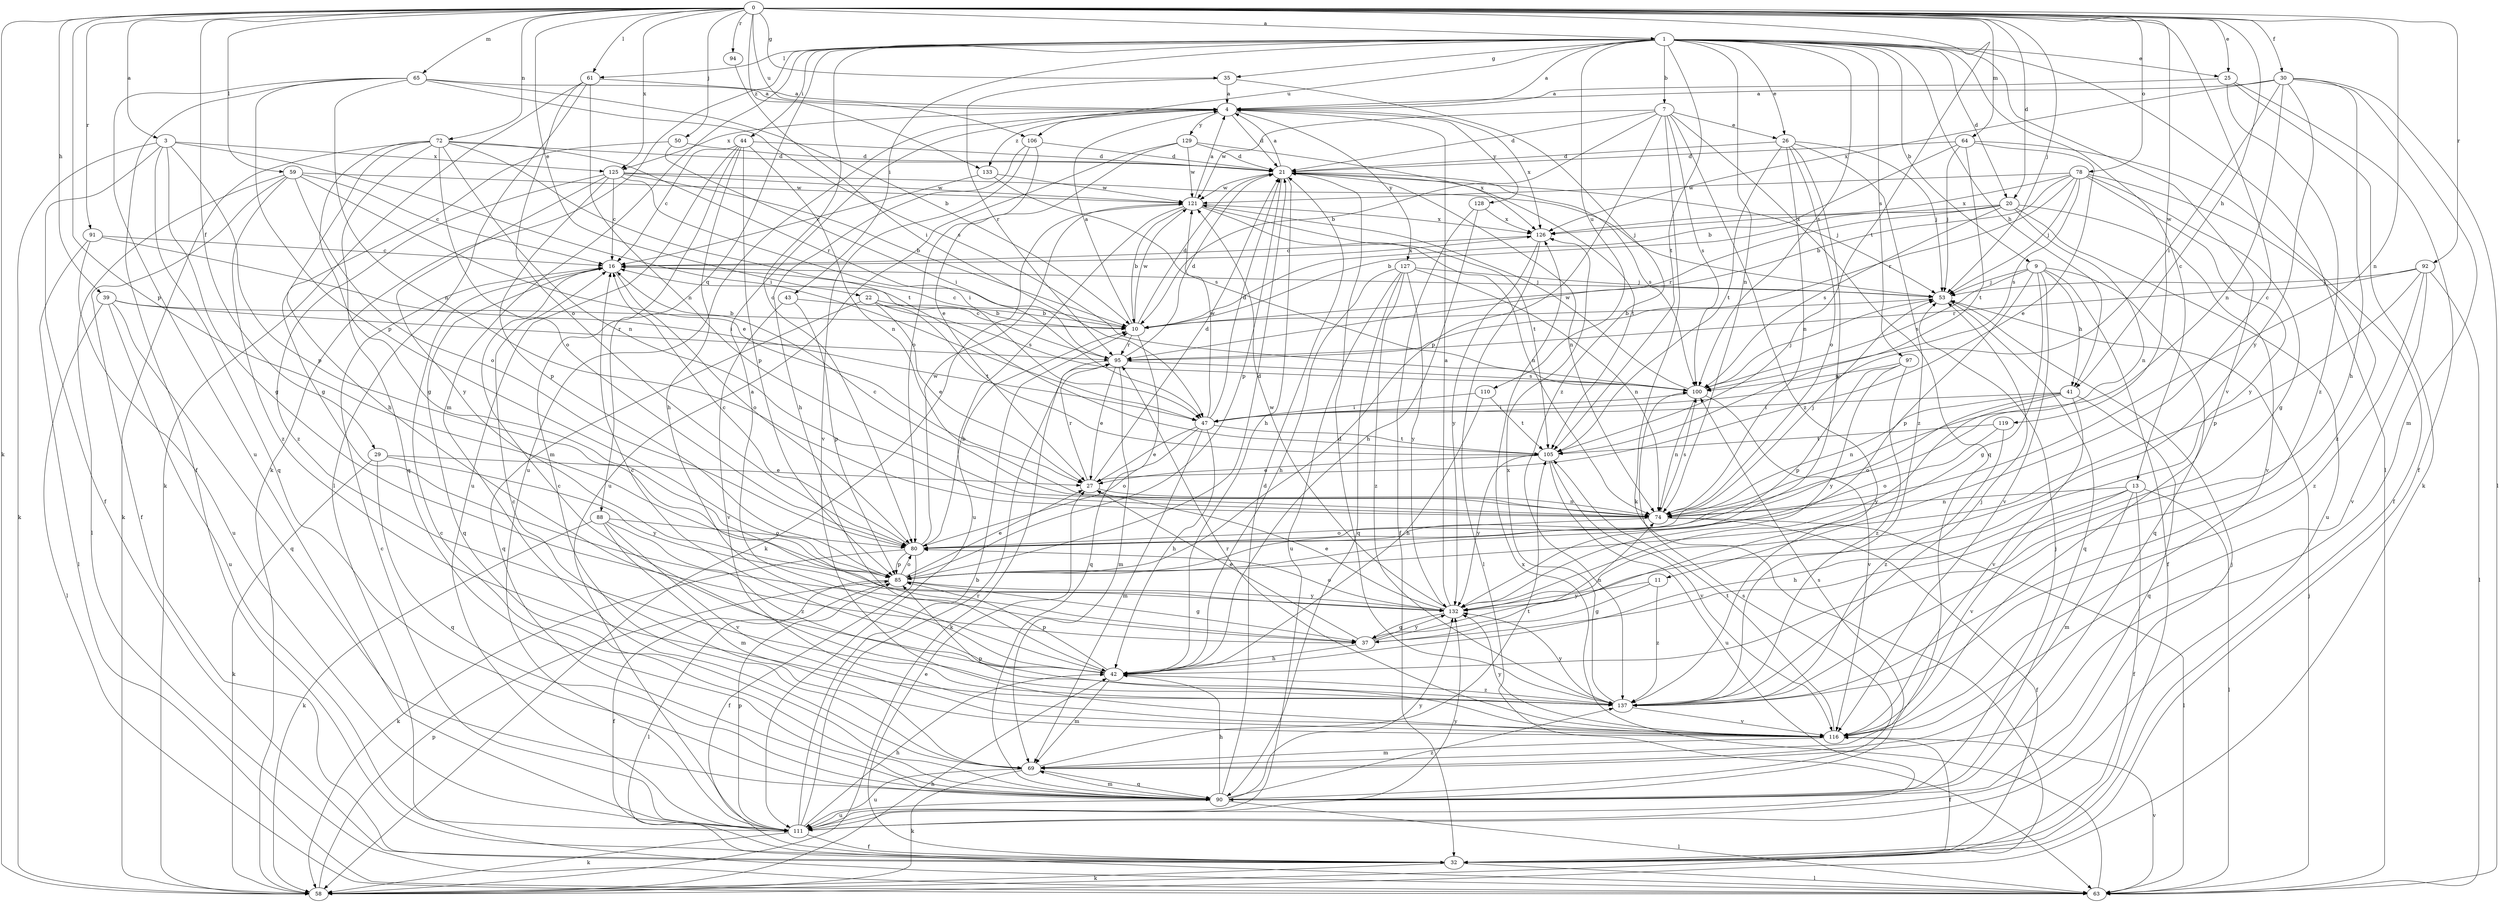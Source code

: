 strict digraph  {
0;
1;
3;
4;
7;
9;
10;
11;
13;
16;
20;
21;
22;
25;
26;
27;
29;
30;
32;
35;
37;
39;
41;
42;
43;
44;
47;
50;
53;
58;
59;
61;
63;
64;
65;
69;
72;
74;
78;
80;
85;
88;
90;
91;
92;
94;
95;
97;
100;
105;
106;
110;
111;
116;
119;
121;
125;
126;
127;
128;
129;
132;
133;
137;
0 -> 1  [label=a];
0 -> 3  [label=a];
0 -> 11  [label=c];
0 -> 20  [label=d];
0 -> 22  [label=e];
0 -> 25  [label=e];
0 -> 29  [label=f];
0 -> 30  [label=f];
0 -> 35  [label=g];
0 -> 39  [label=h];
0 -> 41  [label=h];
0 -> 50  [label=j];
0 -> 53  [label=j];
0 -> 58  [label=k];
0 -> 59  [label=l];
0 -> 61  [label=l];
0 -> 64  [label=m];
0 -> 65  [label=m];
0 -> 72  [label=n];
0 -> 74  [label=n];
0 -> 78  [label=o];
0 -> 85  [label=p];
0 -> 91  [label=r];
0 -> 92  [label=r];
0 -> 94  [label=r];
0 -> 105  [label=t];
0 -> 106  [label=u];
0 -> 119  [label=w];
0 -> 125  [label=x];
0 -> 133  [label=z];
1 -> 4  [label=a];
1 -> 7  [label=b];
1 -> 9  [label=b];
1 -> 13  [label=c];
1 -> 20  [label=d];
1 -> 25  [label=e];
1 -> 26  [label=e];
1 -> 35  [label=g];
1 -> 41  [label=h];
1 -> 43  [label=i];
1 -> 44  [label=i];
1 -> 58  [label=k];
1 -> 61  [label=l];
1 -> 63  [label=l];
1 -> 69  [label=m];
1 -> 74  [label=n];
1 -> 80  [label=o];
1 -> 88  [label=q];
1 -> 97  [label=s];
1 -> 100  [label=s];
1 -> 105  [label=t];
1 -> 106  [label=u];
1 -> 110  [label=u];
1 -> 116  [label=v];
3 -> 32  [label=f];
3 -> 37  [label=g];
3 -> 47  [label=i];
3 -> 58  [label=k];
3 -> 85  [label=p];
3 -> 90  [label=q];
3 -> 125  [label=x];
4 -> 21  [label=d];
4 -> 111  [label=u];
4 -> 125  [label=x];
4 -> 126  [label=x];
4 -> 127  [label=y];
4 -> 128  [label=y];
4 -> 129  [label=y];
4 -> 133  [label=z];
7 -> 10  [label=b];
7 -> 21  [label=d];
7 -> 26  [label=e];
7 -> 58  [label=k];
7 -> 85  [label=p];
7 -> 90  [label=q];
7 -> 100  [label=s];
7 -> 121  [label=w];
7 -> 137  [label=z];
9 -> 32  [label=f];
9 -> 37  [label=g];
9 -> 41  [label=h];
9 -> 53  [label=j];
9 -> 85  [label=p];
9 -> 90  [label=q];
9 -> 100  [label=s];
9 -> 116  [label=v];
10 -> 4  [label=a];
10 -> 16  [label=c];
10 -> 21  [label=d];
10 -> 90  [label=q];
10 -> 95  [label=r];
10 -> 121  [label=w];
11 -> 37  [label=g];
11 -> 132  [label=y];
11 -> 137  [label=z];
13 -> 32  [label=f];
13 -> 42  [label=h];
13 -> 63  [label=l];
13 -> 69  [label=m];
13 -> 74  [label=n];
13 -> 116  [label=v];
16 -> 53  [label=j];
16 -> 80  [label=o];
16 -> 90  [label=q];
16 -> 126  [label=x];
20 -> 10  [label=b];
20 -> 74  [label=n];
20 -> 95  [label=r];
20 -> 100  [label=s];
20 -> 111  [label=u];
20 -> 116  [label=v];
20 -> 126  [label=x];
21 -> 4  [label=a];
21 -> 42  [label=h];
21 -> 53  [label=j];
21 -> 74  [label=n];
21 -> 85  [label=p];
21 -> 100  [label=s];
21 -> 105  [label=t];
21 -> 121  [label=w];
22 -> 10  [label=b];
22 -> 27  [label=e];
22 -> 90  [label=q];
22 -> 100  [label=s];
22 -> 105  [label=t];
25 -> 4  [label=a];
25 -> 32  [label=f];
25 -> 58  [label=k];
25 -> 137  [label=z];
26 -> 21  [label=d];
26 -> 53  [label=j];
26 -> 74  [label=n];
26 -> 80  [label=o];
26 -> 105  [label=t];
26 -> 132  [label=y];
26 -> 137  [label=z];
27 -> 21  [label=d];
27 -> 74  [label=n];
27 -> 95  [label=r];
29 -> 27  [label=e];
29 -> 58  [label=k];
29 -> 90  [label=q];
29 -> 132  [label=y];
30 -> 4  [label=a];
30 -> 42  [label=h];
30 -> 47  [label=i];
30 -> 63  [label=l];
30 -> 69  [label=m];
30 -> 74  [label=n];
30 -> 126  [label=x];
30 -> 132  [label=y];
32 -> 27  [label=e];
32 -> 58  [label=k];
32 -> 63  [label=l];
35 -> 4  [label=a];
35 -> 95  [label=r];
35 -> 137  [label=z];
37 -> 27  [label=e];
37 -> 42  [label=h];
37 -> 74  [label=n];
37 -> 132  [label=y];
39 -> 10  [label=b];
39 -> 63  [label=l];
39 -> 90  [label=q];
39 -> 95  [label=r];
39 -> 111  [label=u];
41 -> 47  [label=i];
41 -> 74  [label=n];
41 -> 80  [label=o];
41 -> 90  [label=q];
41 -> 116  [label=v];
41 -> 132  [label=y];
42 -> 4  [label=a];
42 -> 16  [label=c];
42 -> 69  [label=m];
42 -> 85  [label=p];
42 -> 137  [label=z];
43 -> 10  [label=b];
43 -> 85  [label=p];
43 -> 116  [label=v];
44 -> 16  [label=c];
44 -> 21  [label=d];
44 -> 42  [label=h];
44 -> 69  [label=m];
44 -> 74  [label=n];
44 -> 85  [label=p];
44 -> 111  [label=u];
47 -> 21  [label=d];
47 -> 27  [label=e];
47 -> 42  [label=h];
47 -> 69  [label=m];
47 -> 80  [label=o];
47 -> 105  [label=t];
47 -> 121  [label=w];
50 -> 21  [label=d];
50 -> 37  [label=g];
50 -> 47  [label=i];
53 -> 10  [label=b];
53 -> 90  [label=q];
58 -> 42  [label=h];
58 -> 85  [label=p];
59 -> 16  [label=c];
59 -> 27  [label=e];
59 -> 32  [label=f];
59 -> 63  [label=l];
59 -> 80  [label=o];
59 -> 121  [label=w];
59 -> 137  [label=z];
61 -> 4  [label=a];
61 -> 58  [label=k];
61 -> 63  [label=l];
61 -> 74  [label=n];
61 -> 80  [label=o];
63 -> 53  [label=j];
63 -> 116  [label=v];
63 -> 126  [label=x];
64 -> 10  [label=b];
64 -> 21  [label=d];
64 -> 27  [label=e];
64 -> 32  [label=f];
64 -> 53  [label=j];
64 -> 105  [label=t];
65 -> 4  [label=a];
65 -> 10  [label=b];
65 -> 32  [label=f];
65 -> 74  [label=n];
65 -> 85  [label=p];
65 -> 100  [label=s];
65 -> 111  [label=u];
69 -> 58  [label=k];
69 -> 90  [label=q];
69 -> 100  [label=s];
69 -> 105  [label=t];
69 -> 111  [label=u];
72 -> 21  [label=d];
72 -> 37  [label=g];
72 -> 42  [label=h];
72 -> 58  [label=k];
72 -> 74  [label=n];
72 -> 80  [label=o];
72 -> 90  [label=q];
72 -> 95  [label=r];
72 -> 105  [label=t];
74 -> 16  [label=c];
74 -> 32  [label=f];
74 -> 53  [label=j];
74 -> 63  [label=l];
74 -> 80  [label=o];
74 -> 100  [label=s];
78 -> 10  [label=b];
78 -> 37  [label=g];
78 -> 53  [label=j];
78 -> 95  [label=r];
78 -> 100  [label=s];
78 -> 121  [label=w];
78 -> 126  [label=x];
78 -> 132  [label=y];
78 -> 137  [label=z];
80 -> 10  [label=b];
80 -> 16  [label=c];
80 -> 32  [label=f];
80 -> 58  [label=k];
80 -> 85  [label=p];
80 -> 121  [label=w];
85 -> 21  [label=d];
85 -> 27  [label=e];
85 -> 32  [label=f];
85 -> 37  [label=g];
85 -> 63  [label=l];
85 -> 80  [label=o];
85 -> 132  [label=y];
88 -> 58  [label=k];
88 -> 69  [label=m];
88 -> 80  [label=o];
88 -> 116  [label=v];
88 -> 137  [label=z];
90 -> 16  [label=c];
90 -> 21  [label=d];
90 -> 42  [label=h];
90 -> 53  [label=j];
90 -> 63  [label=l];
90 -> 69  [label=m];
90 -> 100  [label=s];
90 -> 111  [label=u];
90 -> 132  [label=y];
90 -> 137  [label=z];
91 -> 16  [label=c];
91 -> 47  [label=i];
91 -> 63  [label=l];
91 -> 111  [label=u];
92 -> 53  [label=j];
92 -> 63  [label=l];
92 -> 85  [label=p];
92 -> 95  [label=r];
92 -> 116  [label=v];
92 -> 137  [label=z];
94 -> 47  [label=i];
95 -> 16  [label=c];
95 -> 21  [label=d];
95 -> 27  [label=e];
95 -> 58  [label=k];
95 -> 69  [label=m];
95 -> 100  [label=s];
97 -> 85  [label=p];
97 -> 100  [label=s];
97 -> 132  [label=y];
97 -> 137  [label=z];
100 -> 47  [label=i];
100 -> 53  [label=j];
100 -> 74  [label=n];
100 -> 116  [label=v];
100 -> 121  [label=w];
105 -> 27  [label=e];
105 -> 111  [label=u];
105 -> 116  [label=v];
105 -> 132  [label=y];
106 -> 21  [label=d];
106 -> 27  [label=e];
106 -> 42  [label=h];
106 -> 116  [label=v];
110 -> 42  [label=h];
110 -> 47  [label=i];
110 -> 105  [label=t];
111 -> 10  [label=b];
111 -> 16  [label=c];
111 -> 32  [label=f];
111 -> 42  [label=h];
111 -> 53  [label=j];
111 -> 58  [label=k];
111 -> 85  [label=p];
111 -> 95  [label=r];
111 -> 132  [label=y];
116 -> 16  [label=c];
116 -> 32  [label=f];
116 -> 69  [label=m];
116 -> 85  [label=p];
116 -> 95  [label=r];
116 -> 105  [label=t];
116 -> 132  [label=y];
119 -> 80  [label=o];
119 -> 105  [label=t];
119 -> 137  [label=z];
121 -> 4  [label=a];
121 -> 10  [label=b];
121 -> 58  [label=k];
121 -> 74  [label=n];
121 -> 105  [label=t];
121 -> 111  [label=u];
121 -> 126  [label=x];
125 -> 10  [label=b];
125 -> 16  [label=c];
125 -> 47  [label=i];
125 -> 53  [label=j];
125 -> 85  [label=p];
125 -> 121  [label=w];
125 -> 132  [label=y];
125 -> 137  [label=z];
126 -> 16  [label=c];
126 -> 63  [label=l];
126 -> 132  [label=y];
127 -> 42  [label=h];
127 -> 53  [label=j];
127 -> 74  [label=n];
127 -> 90  [label=q];
127 -> 111  [label=u];
127 -> 132  [label=y];
127 -> 137  [label=z];
128 -> 32  [label=f];
128 -> 42  [label=h];
128 -> 126  [label=x];
129 -> 21  [label=d];
129 -> 80  [label=o];
129 -> 111  [label=u];
129 -> 121  [label=w];
129 -> 126  [label=x];
132 -> 4  [label=a];
132 -> 27  [label=e];
132 -> 37  [label=g];
132 -> 80  [label=o];
132 -> 121  [label=w];
133 -> 16  [label=c];
133 -> 100  [label=s];
133 -> 121  [label=w];
137 -> 16  [label=c];
137 -> 21  [label=d];
137 -> 53  [label=j];
137 -> 116  [label=v];
137 -> 126  [label=x];
137 -> 132  [label=y];
}
